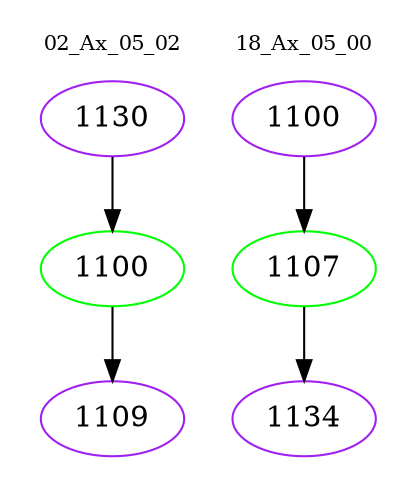 digraph{
subgraph cluster_0 {
color = white
label = "02_Ax_05_02";
fontsize=10;
T0_1130 [label="1130", color="purple"]
T0_1130 -> T0_1100 [color="black"]
T0_1100 [label="1100", color="green"]
T0_1100 -> T0_1109 [color="black"]
T0_1109 [label="1109", color="purple"]
}
subgraph cluster_1 {
color = white
label = "18_Ax_05_00";
fontsize=10;
T1_1100 [label="1100", color="purple"]
T1_1100 -> T1_1107 [color="black"]
T1_1107 [label="1107", color="green"]
T1_1107 -> T1_1134 [color="black"]
T1_1134 [label="1134", color="purple"]
}
}
